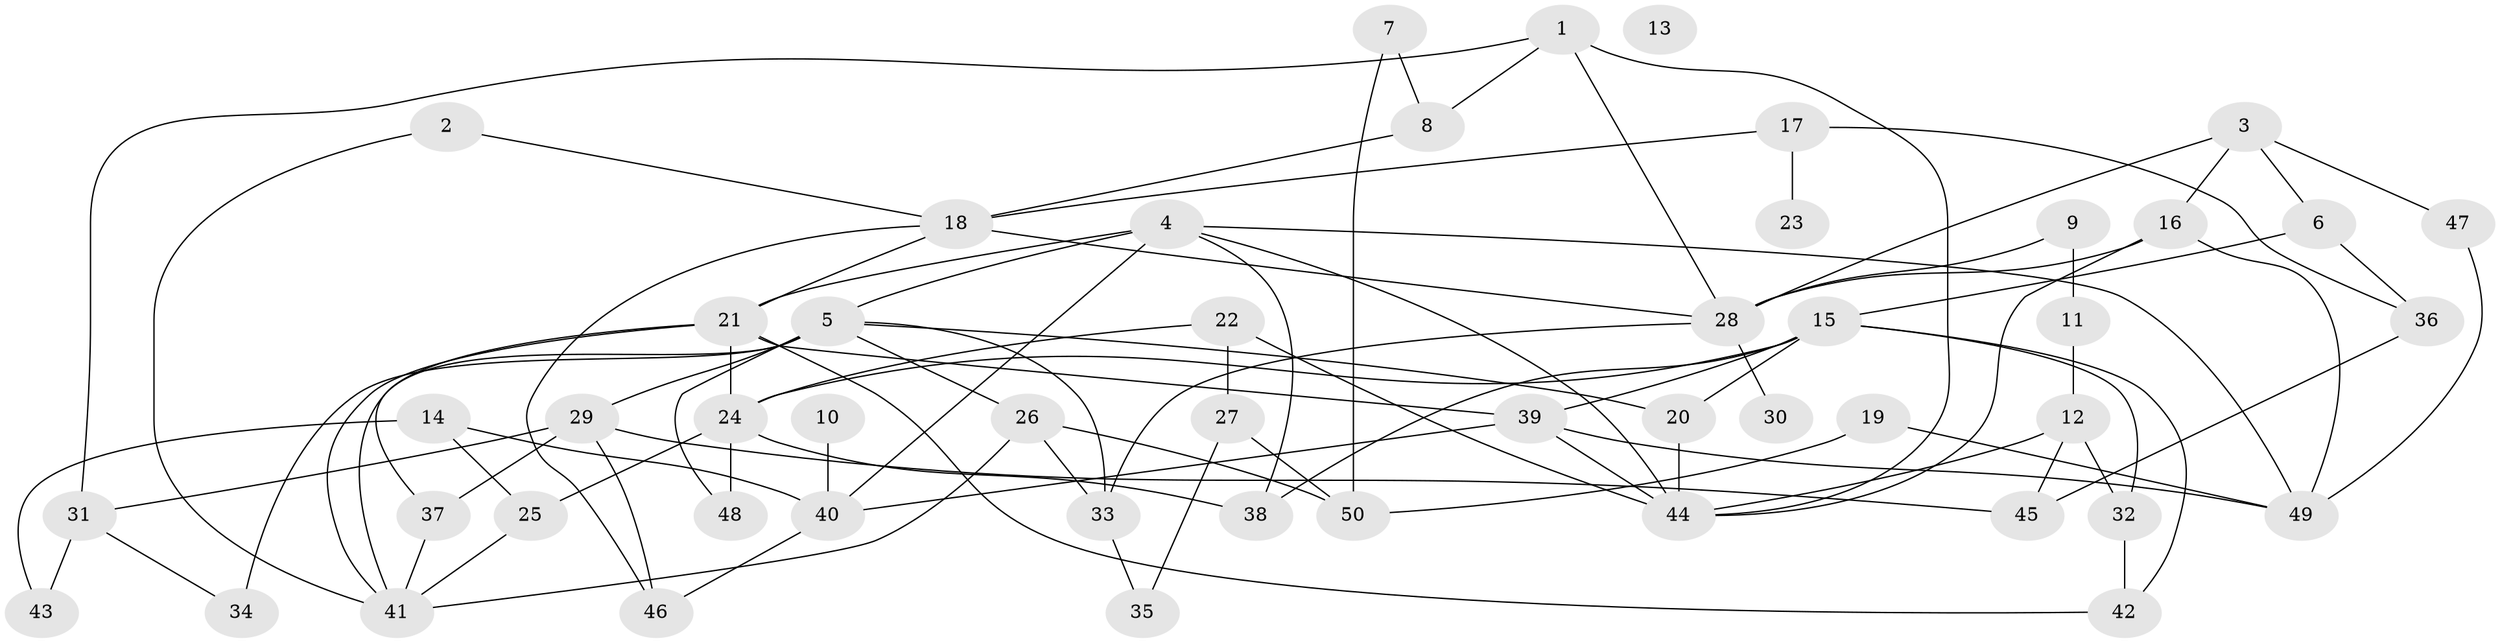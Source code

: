 // coarse degree distribution, {12: 0.05263157894736842, 4: 0.10526315789473684, 8: 0.10526315789473684, 7: 0.05263157894736842, 5: 0.15789473684210525, 2: 0.15789473684210525, 9: 0.05263157894736842, 3: 0.15789473684210525, 1: 0.10526315789473684, 6: 0.05263157894736842}
// Generated by graph-tools (version 1.1) at 2025/47/03/04/25 22:47:53]
// undirected, 50 vertices, 90 edges
graph export_dot {
  node [color=gray90,style=filled];
  1;
  2;
  3;
  4;
  5;
  6;
  7;
  8;
  9;
  10;
  11;
  12;
  13;
  14;
  15;
  16;
  17;
  18;
  19;
  20;
  21;
  22;
  23;
  24;
  25;
  26;
  27;
  28;
  29;
  30;
  31;
  32;
  33;
  34;
  35;
  36;
  37;
  38;
  39;
  40;
  41;
  42;
  43;
  44;
  45;
  46;
  47;
  48;
  49;
  50;
  1 -- 8;
  1 -- 28;
  1 -- 31;
  1 -- 44;
  2 -- 18;
  2 -- 41;
  3 -- 6;
  3 -- 16;
  3 -- 28;
  3 -- 47;
  4 -- 5;
  4 -- 21;
  4 -- 38;
  4 -- 40;
  4 -- 44;
  4 -- 49;
  5 -- 20;
  5 -- 26;
  5 -- 29;
  5 -- 33;
  5 -- 34;
  5 -- 41;
  5 -- 48;
  6 -- 15;
  6 -- 36;
  7 -- 8;
  7 -- 50;
  8 -- 18;
  9 -- 11;
  9 -- 28;
  10 -- 40;
  11 -- 12;
  12 -- 32;
  12 -- 44;
  12 -- 45;
  14 -- 25;
  14 -- 40;
  14 -- 43;
  15 -- 20;
  15 -- 24;
  15 -- 32;
  15 -- 38;
  15 -- 39;
  15 -- 42;
  16 -- 28;
  16 -- 44;
  16 -- 49;
  17 -- 18;
  17 -- 23;
  17 -- 36;
  18 -- 21;
  18 -- 28;
  18 -- 46;
  19 -- 49;
  19 -- 50;
  20 -- 44;
  21 -- 24;
  21 -- 37;
  21 -- 39;
  21 -- 41;
  21 -- 42;
  22 -- 24;
  22 -- 27;
  22 -- 44;
  24 -- 25;
  24 -- 38;
  24 -- 48;
  25 -- 41;
  26 -- 33;
  26 -- 41;
  26 -- 50;
  27 -- 35;
  27 -- 50;
  28 -- 30;
  28 -- 33;
  29 -- 31;
  29 -- 37;
  29 -- 45;
  29 -- 46;
  31 -- 34;
  31 -- 43;
  32 -- 42;
  33 -- 35;
  36 -- 45;
  37 -- 41;
  39 -- 40;
  39 -- 44;
  39 -- 49;
  40 -- 46;
  47 -- 49;
}
